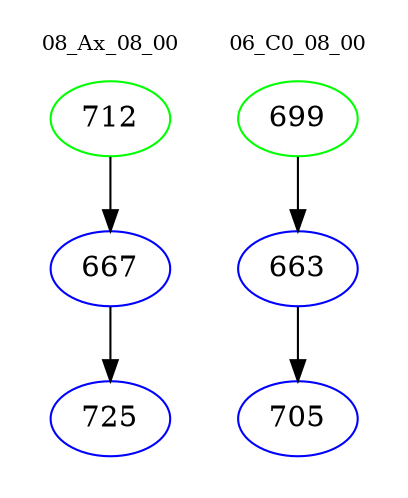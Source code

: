 digraph{
subgraph cluster_0 {
color = white
label = "08_Ax_08_00";
fontsize=10;
T0_712 [label="712", color="green"]
T0_712 -> T0_667 [color="black"]
T0_667 [label="667", color="blue"]
T0_667 -> T0_725 [color="black"]
T0_725 [label="725", color="blue"]
}
subgraph cluster_1 {
color = white
label = "06_C0_08_00";
fontsize=10;
T1_699 [label="699", color="green"]
T1_699 -> T1_663 [color="black"]
T1_663 [label="663", color="blue"]
T1_663 -> T1_705 [color="black"]
T1_705 [label="705", color="blue"]
}
}
